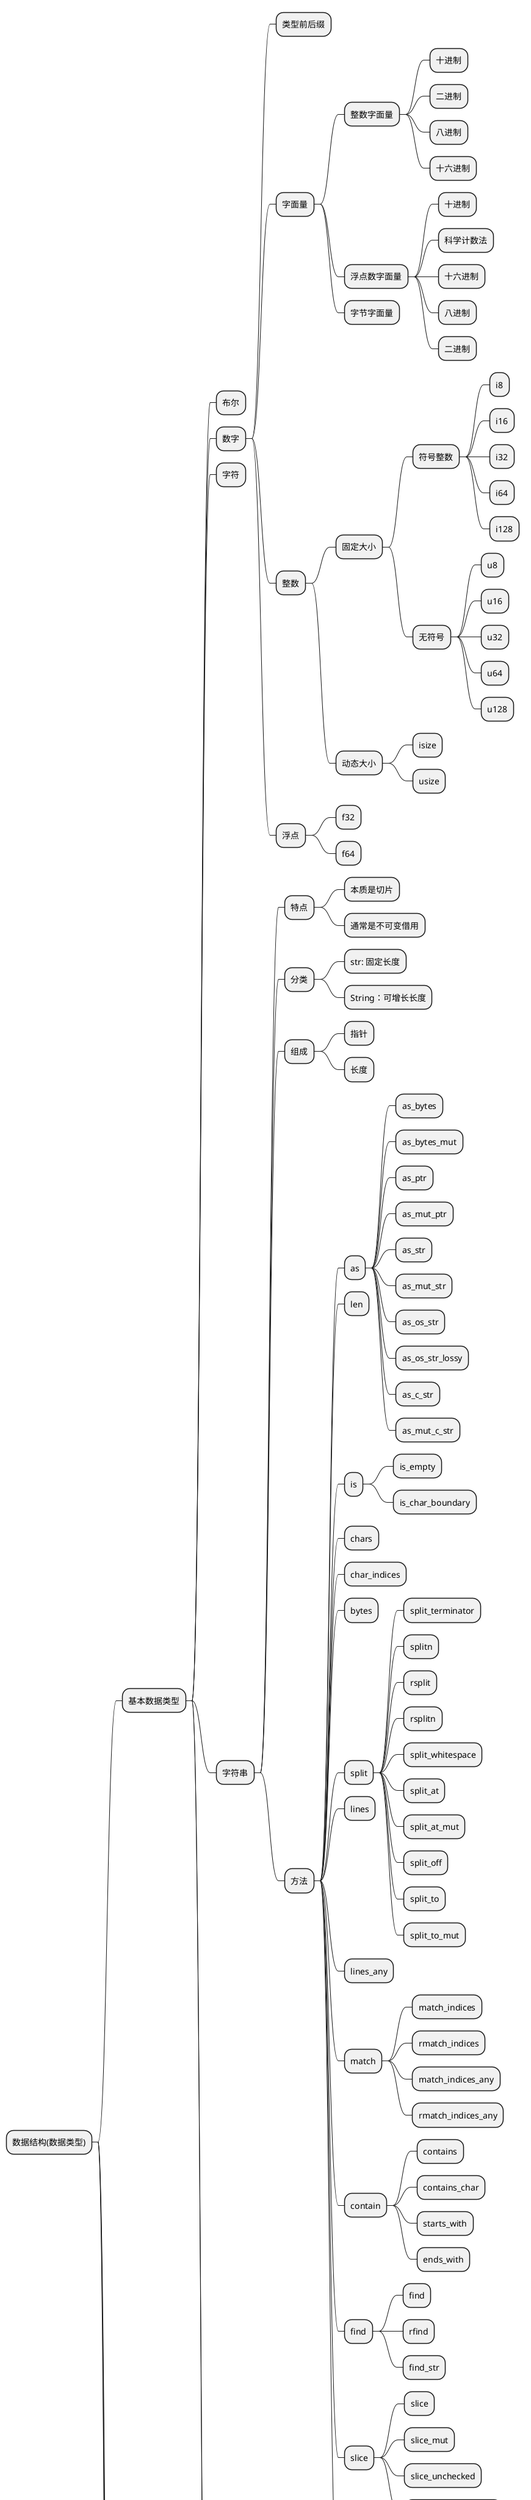 @startmindmap
* 数据结构(数据类型)
** 基本数据类型
*** 布尔
*** 数字
**** 类型前后缀
**** 字面量
***** 整数字面量
****** 十进制
****** 二进制
****** 八进制
****** 十六进制
***** 浮点数字面量
****** 十进制
****** 科学计数法
****** 十六进制
****** 八进制
****** 二进制
***** 字节字面量
**** 整数
***** 固定大小
****** 符号整数
******* i8
******* i16
******* i32
******* i64
******* i128
****** 无符号
******* u8
******* u16
******* u32
******* u64
******* u128
***** 动态大小
****** isize
****** usize
**** 浮点
***** f32
***** f64
*** 字符
*** 字符串
**** 特点
***** 本质是切片
***** 通常是不可变借用
**** 分类
***** str: 固定长度
***** String：可增长长度
**** 组成
***** 指针
***** 长度
**** 方法
***** as
****** as_bytes
****** as_bytes_mut
****** as_ptr
****** as_mut_ptr
****** as_str
****** as_mut_str
****** as_os_str
****** as_os_str_lossy
****** as_c_str
****** as_mut_c_str
***** len
***** is
****** is_empty
****** is_char_boundary
***** chars
***** char_indices
***** bytes
***** split
****** split_terminator
****** splitn
****** rsplit
****** rsplitn
****** split_whitespace
****** split_at
****** split_at_mut
****** split_off
****** split_to
****** split_to_mut
***** lines
***** lines_any
***** match
****** match_indices
****** rmatch_indices
****** match_indices_any
****** rmatch_indices_any
***** contain
****** contains
****** contains_char
****** starts_with
****** ends_with
***** find
****** find
****** rfind
****** find_str
***** slice
****** slice
****** slice_mut
****** slice_unchecked
****** slice_unchecked_mut
***** get
****** get
****** get_mut
****** get_unchecked
****** get_unchecked_mut
*** 指针
**** 指针、引用、借用
**** 分类
***** 引用（非空指针）
***** 裸指针(原生指针)
***** 函数指针
***** 智能指针
****** Reference(&T or &mut T)
****** Box<T>
****** LocalBox<T>
****** Rc<T>
****** Arc<T>
****** Cell<T>
****** RefCell<T>
****** Mutex<T>
****** RwLock<T>
****** Atomic<T>
****** Pin<T>
****** ManuallyDrop<T>
****** NonNull<T>
****** PhantomData<T>
****** UnsafeCell<T>
****** Unique<T>
****** Weak<T>
*** never
** 集合容器
*** 线性序列
**** 数组
**** 切片
***** 本质上是一个指针
***** 是对数组的引用
**** 向量
**** 链表
**** 队列
*** 映射表
**** 哈希表
**** 树
*** 集合
**** HashSet
**** BTreeSet
*** 堆
**** BinaryHeap
** 复合数据类型
*** 元组
*** 结构体
*** 枚举
*** 联合体
** 错误处理
*** 分层处理
**** Option<T>
***** Some(T)
***** None
***** 高效处理
****** map
****** and_then
****** unwrap
****** expect
****** ...
**** Result<T, E>
***** Ok(T)
***** Err(E)
***** ?运算符
**** Panic
***** catch_wind
***** set_hook
**** Abort
@endmindmap